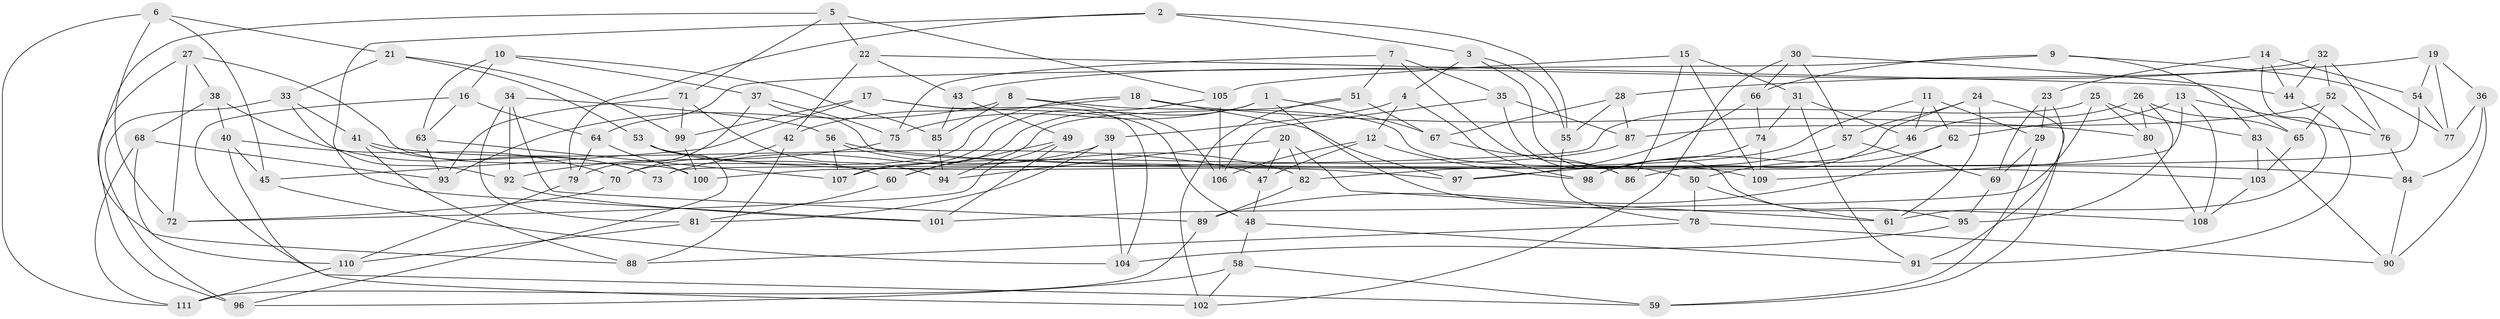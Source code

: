 // Generated by graph-tools (version 1.1) at 2025/50/03/09/25 03:50:50]
// undirected, 111 vertices, 222 edges
graph export_dot {
graph [start="1"]
  node [color=gray90,style=filled];
  1;
  2;
  3;
  4;
  5;
  6;
  7;
  8;
  9;
  10;
  11;
  12;
  13;
  14;
  15;
  16;
  17;
  18;
  19;
  20;
  21;
  22;
  23;
  24;
  25;
  26;
  27;
  28;
  29;
  30;
  31;
  32;
  33;
  34;
  35;
  36;
  37;
  38;
  39;
  40;
  41;
  42;
  43;
  44;
  45;
  46;
  47;
  48;
  49;
  50;
  51;
  52;
  53;
  54;
  55;
  56;
  57;
  58;
  59;
  60;
  61;
  62;
  63;
  64;
  65;
  66;
  67;
  68;
  69;
  70;
  71;
  72;
  73;
  74;
  75;
  76;
  77;
  78;
  79;
  80;
  81;
  82;
  83;
  84;
  85;
  86;
  87;
  88;
  89;
  90;
  91;
  92;
  93;
  94;
  95;
  96;
  97;
  98;
  99;
  100;
  101;
  102;
  103;
  104;
  105;
  106;
  107;
  108;
  109;
  110;
  111;
  1 -- 75;
  1 -- 60;
  1 -- 108;
  1 -- 67;
  2 -- 3;
  2 -- 79;
  2 -- 55;
  2 -- 101;
  3 -- 95;
  3 -- 55;
  3 -- 4;
  4 -- 12;
  4 -- 98;
  4 -- 39;
  5 -- 71;
  5 -- 88;
  5 -- 22;
  5 -- 105;
  6 -- 72;
  6 -- 111;
  6 -- 45;
  6 -- 21;
  7 -- 86;
  7 -- 35;
  7 -- 75;
  7 -- 51;
  8 -- 93;
  8 -- 106;
  8 -- 85;
  8 -- 109;
  9 -- 77;
  9 -- 66;
  9 -- 83;
  9 -- 64;
  10 -- 63;
  10 -- 85;
  10 -- 16;
  10 -- 37;
  11 -- 46;
  11 -- 29;
  11 -- 82;
  11 -- 62;
  12 -- 98;
  12 -- 106;
  12 -- 47;
  13 -- 109;
  13 -- 76;
  13 -- 62;
  13 -- 108;
  14 -- 23;
  14 -- 54;
  14 -- 44;
  14 -- 61;
  15 -- 105;
  15 -- 109;
  15 -- 86;
  15 -- 31;
  16 -- 63;
  16 -- 64;
  16 -- 59;
  17 -- 104;
  17 -- 48;
  17 -- 99;
  17 -- 45;
  18 -- 70;
  18 -- 42;
  18 -- 80;
  18 -- 97;
  19 -- 77;
  19 -- 54;
  19 -- 36;
  19 -- 28;
  20 -- 82;
  20 -- 47;
  20 -- 61;
  20 -- 94;
  21 -- 99;
  21 -- 53;
  21 -- 33;
  22 -- 43;
  22 -- 65;
  22 -- 42;
  23 -- 91;
  23 -- 29;
  23 -- 69;
  24 -- 57;
  24 -- 61;
  24 -- 59;
  24 -- 86;
  25 -- 100;
  25 -- 80;
  25 -- 83;
  25 -- 101;
  26 -- 65;
  26 -- 46;
  26 -- 80;
  26 -- 95;
  27 -- 72;
  27 -- 96;
  27 -- 100;
  27 -- 38;
  28 -- 55;
  28 -- 67;
  28 -- 87;
  29 -- 59;
  29 -- 69;
  30 -- 102;
  30 -- 66;
  30 -- 57;
  30 -- 44;
  31 -- 74;
  31 -- 91;
  31 -- 46;
  32 -- 52;
  32 -- 44;
  32 -- 43;
  32 -- 76;
  33 -- 41;
  33 -- 92;
  33 -- 96;
  34 -- 92;
  34 -- 89;
  34 -- 81;
  34 -- 56;
  35 -- 50;
  35 -- 106;
  35 -- 87;
  36 -- 84;
  36 -- 90;
  36 -- 77;
  37 -- 75;
  37 -- 79;
  37 -- 103;
  38 -- 68;
  38 -- 73;
  38 -- 40;
  39 -- 104;
  39 -- 81;
  39 -- 73;
  40 -- 70;
  40 -- 102;
  40 -- 45;
  41 -- 88;
  41 -- 73;
  41 -- 47;
  42 -- 70;
  42 -- 88;
  43 -- 85;
  43 -- 49;
  44 -- 91;
  45 -- 104;
  46 -- 50;
  47 -- 48;
  48 -- 58;
  48 -- 91;
  49 -- 101;
  49 -- 60;
  49 -- 72;
  50 -- 78;
  50 -- 61;
  51 -- 94;
  51 -- 102;
  51 -- 67;
  52 -- 65;
  52 -- 76;
  52 -- 87;
  53 -- 97;
  53 -- 96;
  53 -- 60;
  54 -- 77;
  54 -- 73;
  55 -- 78;
  56 -- 107;
  56 -- 82;
  56 -- 84;
  57 -- 97;
  57 -- 69;
  58 -- 96;
  58 -- 102;
  58 -- 59;
  60 -- 81;
  62 -- 98;
  62 -- 89;
  63 -- 107;
  63 -- 93;
  64 -- 79;
  64 -- 100;
  65 -- 103;
  66 -- 74;
  66 -- 97;
  67 -- 86;
  68 -- 110;
  68 -- 111;
  68 -- 93;
  69 -- 95;
  70 -- 72;
  71 -- 99;
  71 -- 93;
  71 -- 94;
  74 -- 109;
  74 -- 98;
  75 -- 92;
  76 -- 84;
  78 -- 90;
  78 -- 88;
  79 -- 110;
  80 -- 108;
  81 -- 110;
  82 -- 89;
  83 -- 90;
  83 -- 103;
  84 -- 90;
  85 -- 94;
  87 -- 107;
  89 -- 111;
  92 -- 101;
  95 -- 104;
  99 -- 100;
  103 -- 108;
  105 -- 106;
  105 -- 107;
  110 -- 111;
}
